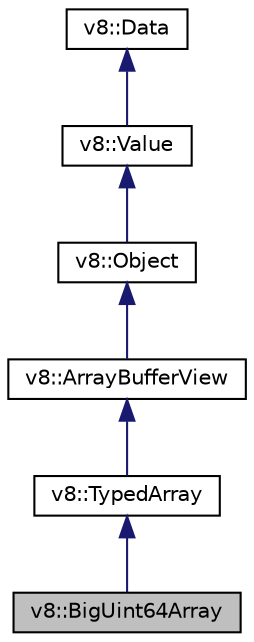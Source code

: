 digraph "v8::BigUint64Array"
{
  edge [fontname="Helvetica",fontsize="10",labelfontname="Helvetica",labelfontsize="10"];
  node [fontname="Helvetica",fontsize="10",shape=record];
  Node1 [label="v8::BigUint64Array",height=0.2,width=0.4,color="black", fillcolor="grey75", style="filled", fontcolor="black"];
  Node2 -> Node1 [dir="back",color="midnightblue",fontsize="10",style="solid",fontname="Helvetica"];
  Node2 [label="v8::TypedArray",height=0.2,width=0.4,color="black", fillcolor="white", style="filled",URL="$classv8_1_1TypedArray.html"];
  Node3 -> Node2 [dir="back",color="midnightblue",fontsize="10",style="solid",fontname="Helvetica"];
  Node3 [label="v8::ArrayBufferView",height=0.2,width=0.4,color="black", fillcolor="white", style="filled",URL="$classv8_1_1ArrayBufferView.html"];
  Node4 -> Node3 [dir="back",color="midnightblue",fontsize="10",style="solid",fontname="Helvetica"];
  Node4 [label="v8::Object",height=0.2,width=0.4,color="black", fillcolor="white", style="filled",URL="$classv8_1_1Object.html"];
  Node5 -> Node4 [dir="back",color="midnightblue",fontsize="10",style="solid",fontname="Helvetica"];
  Node5 [label="v8::Value",height=0.2,width=0.4,color="black", fillcolor="white", style="filled",URL="$classv8_1_1Value.html"];
  Node6 -> Node5 [dir="back",color="midnightblue",fontsize="10",style="solid",fontname="Helvetica"];
  Node6 [label="v8::Data",height=0.2,width=0.4,color="black", fillcolor="white", style="filled",URL="$classv8_1_1Data.html"];
}

